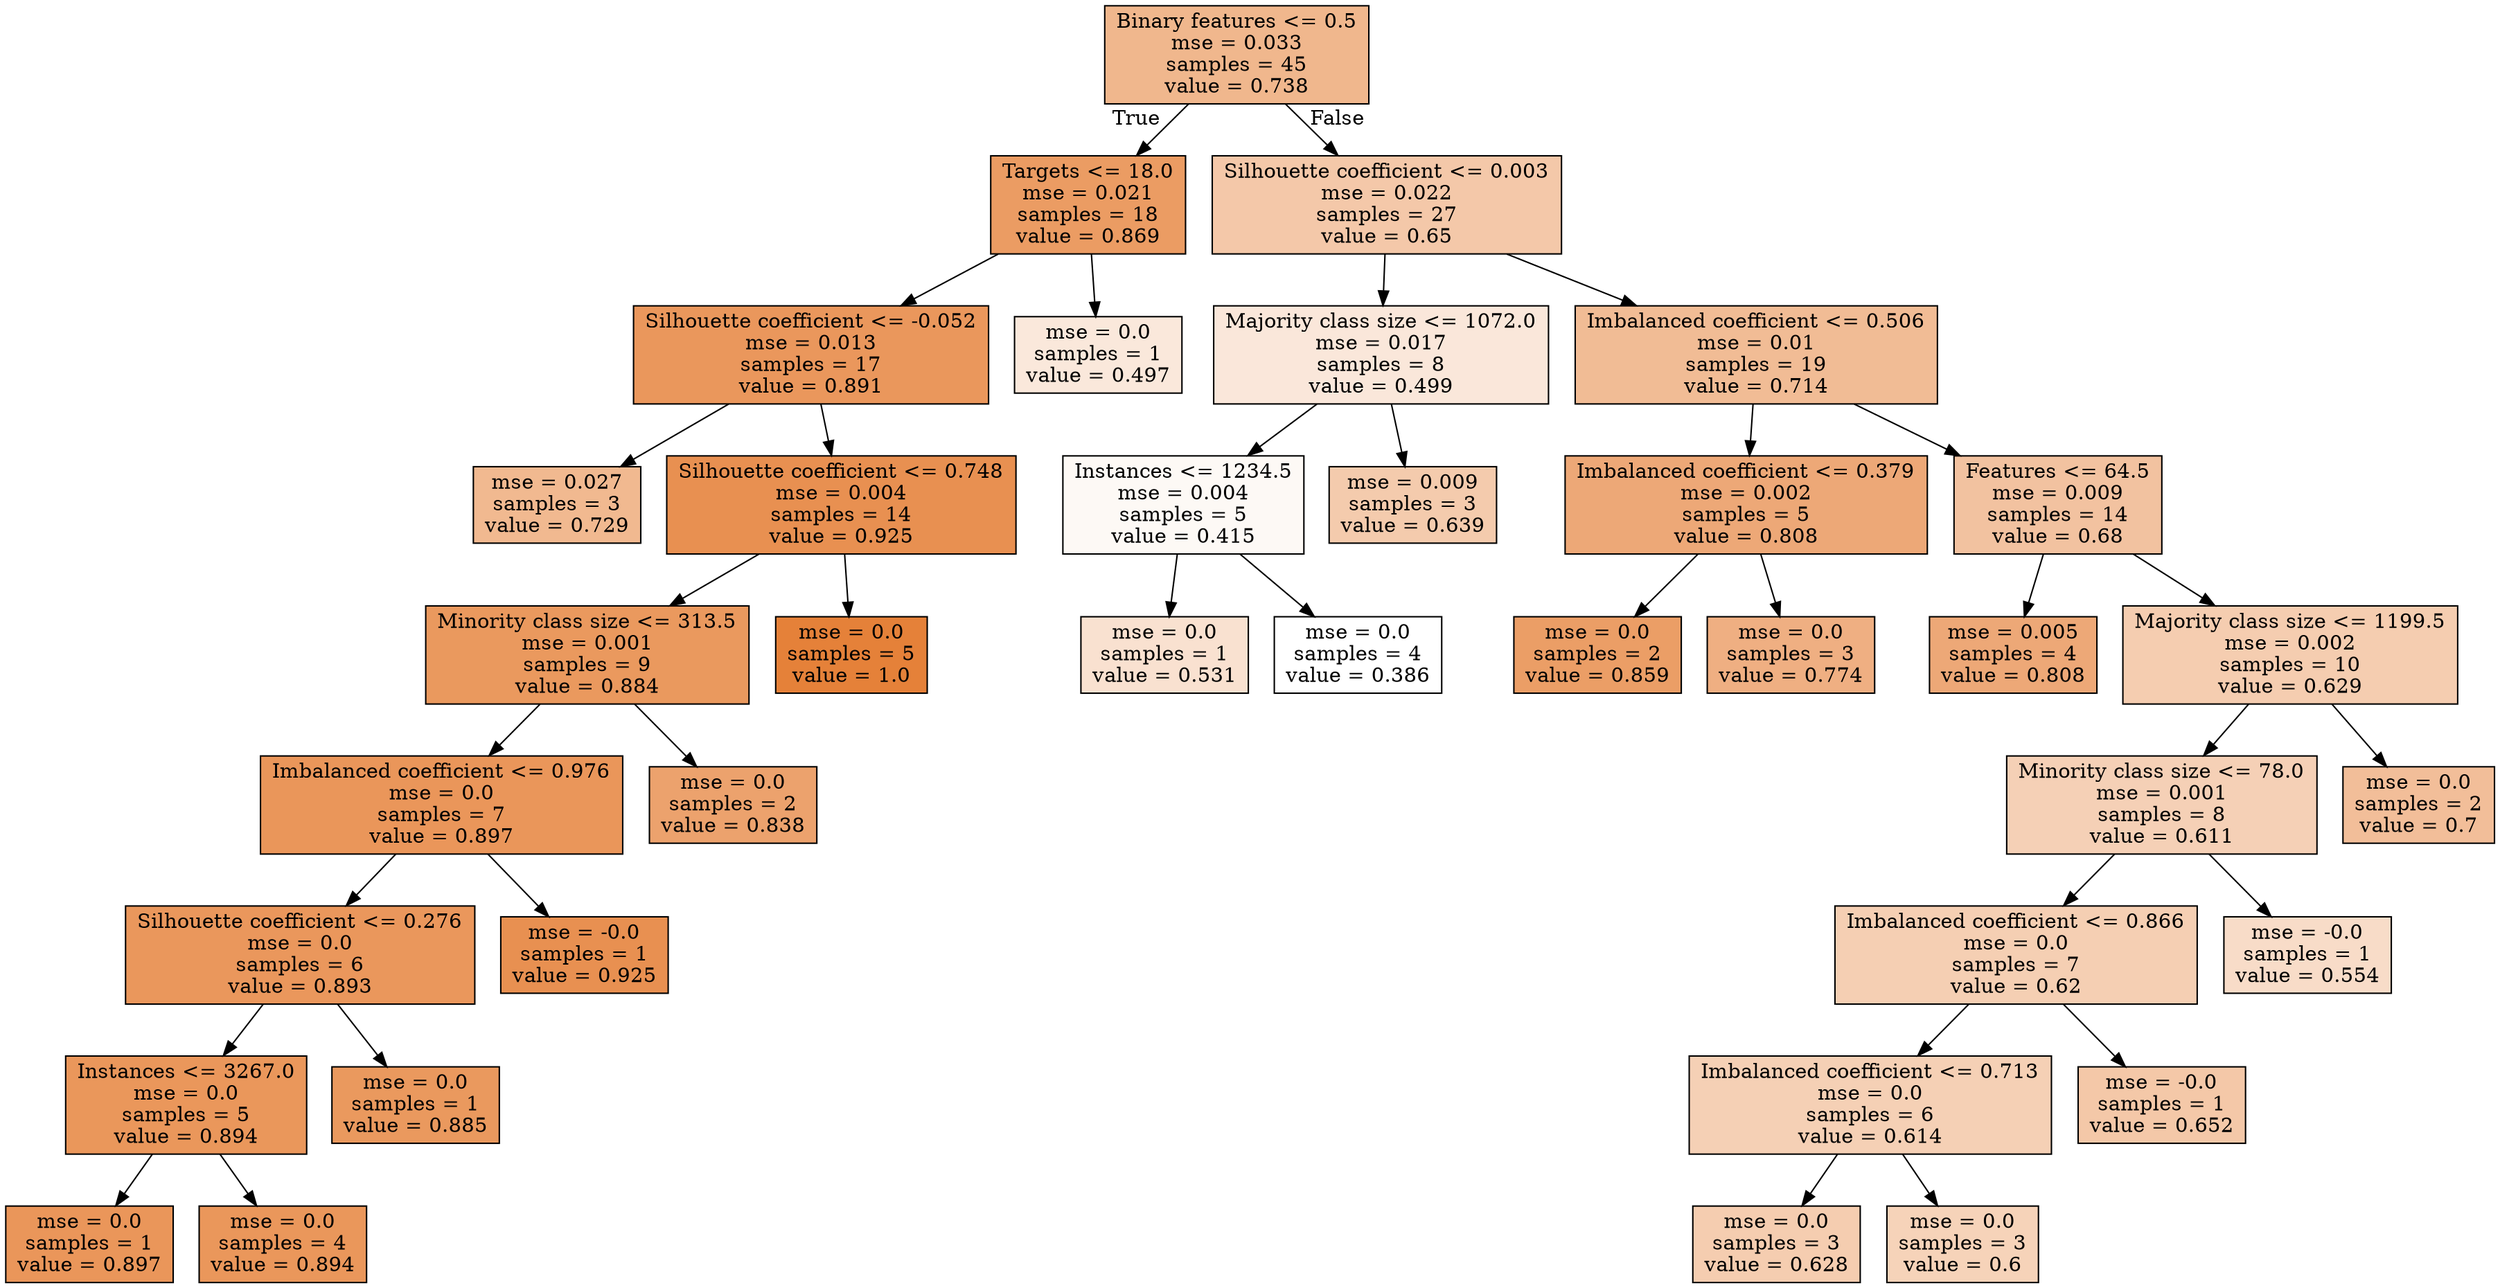 digraph Tree {
node [shape=box, style="filled", color="black"] ;
0 [label="Binary features <= 0.5\nmse = 0.033\nsamples = 45\nvalue = 0.738", fillcolor="#e5813992"] ;
1 [label="Targets <= 18.0\nmse = 0.021\nsamples = 18\nvalue = 0.869", fillcolor="#e58139c9"] ;
0 -> 1 [labeldistance=2.5, labelangle=45, headlabel="True"] ;
2 [label="Silhouette coefficient <= -0.052\nmse = 0.013\nsamples = 17\nvalue = 0.891", fillcolor="#e58139d2"] ;
1 -> 2 ;
3 [label="mse = 0.027\nsamples = 3\nvalue = 0.729", fillcolor="#e581398e"] ;
2 -> 3 ;
4 [label="Silhouette coefficient <= 0.748\nmse = 0.004\nsamples = 14\nvalue = 0.925", fillcolor="#e58139e0"] ;
2 -> 4 ;
5 [label="Minority class size <= 313.5\nmse = 0.001\nsamples = 9\nvalue = 0.884", fillcolor="#e58139cf"] ;
4 -> 5 ;
6 [label="Imbalanced coefficient <= 0.976\nmse = 0.0\nsamples = 7\nvalue = 0.897", fillcolor="#e58139d4"] ;
5 -> 6 ;
7 [label="Silhouette coefficient <= 0.276\nmse = 0.0\nsamples = 6\nvalue = 0.893", fillcolor="#e58139d2"] ;
6 -> 7 ;
8 [label="Instances <= 3267.0\nmse = 0.0\nsamples = 5\nvalue = 0.894", fillcolor="#e58139d3"] ;
7 -> 8 ;
9 [label="mse = 0.0\nsamples = 1\nvalue = 0.897", fillcolor="#e58139d4"] ;
8 -> 9 ;
10 [label="mse = 0.0\nsamples = 4\nvalue = 0.894", fillcolor="#e58139d3"] ;
8 -> 10 ;
11 [label="mse = 0.0\nsamples = 1\nvalue = 0.885", fillcolor="#e58139cf"] ;
7 -> 11 ;
12 [label="mse = -0.0\nsamples = 1\nvalue = 0.925", fillcolor="#e58139e0"] ;
6 -> 12 ;
13 [label="mse = 0.0\nsamples = 2\nvalue = 0.838", fillcolor="#e58139bc"] ;
5 -> 13 ;
14 [label="mse = 0.0\nsamples = 5\nvalue = 1.0", fillcolor="#e58139ff"] ;
4 -> 14 ;
15 [label="mse = 0.0\nsamples = 1\nvalue = 0.497", fillcolor="#e581392e"] ;
1 -> 15 ;
16 [label="Silhouette coefficient <= 0.003\nmse = 0.022\nsamples = 27\nvalue = 0.65", fillcolor="#e581396e"] ;
0 -> 16 [labeldistance=2.5, labelangle=-45, headlabel="False"] ;
17 [label="Majority class size <= 1072.0\nmse = 0.017\nsamples = 8\nvalue = 0.499", fillcolor="#e581392f"] ;
16 -> 17 ;
18 [label="Instances <= 1234.5\nmse = 0.004\nsamples = 5\nvalue = 0.415", fillcolor="#e581390c"] ;
17 -> 18 ;
19 [label="mse = 0.0\nsamples = 1\nvalue = 0.531", fillcolor="#e581393c"] ;
18 -> 19 ;
20 [label="mse = 0.0\nsamples = 4\nvalue = 0.386", fillcolor="#e5813900"] ;
18 -> 20 ;
21 [label="mse = 0.009\nsamples = 3\nvalue = 0.639", fillcolor="#e5813969"] ;
17 -> 21 ;
22 [label="Imbalanced coefficient <= 0.506\nmse = 0.01\nsamples = 19\nvalue = 0.714", fillcolor="#e5813988"] ;
16 -> 22 ;
23 [label="Imbalanced coefficient <= 0.379\nmse = 0.002\nsamples = 5\nvalue = 0.808", fillcolor="#e58139af"] ;
22 -> 23 ;
24 [label="mse = 0.0\nsamples = 2\nvalue = 0.859", fillcolor="#e58139c4"] ;
23 -> 24 ;
25 [label="mse = 0.0\nsamples = 3\nvalue = 0.774", fillcolor="#e58139a1"] ;
23 -> 25 ;
26 [label="Features <= 64.5\nmse = 0.009\nsamples = 14\nvalue = 0.68", fillcolor="#e581397a"] ;
22 -> 26 ;
27 [label="mse = 0.005\nsamples = 4\nvalue = 0.808", fillcolor="#e58139af"] ;
26 -> 27 ;
28 [label="Majority class size <= 1199.5\nmse = 0.002\nsamples = 10\nvalue = 0.629", fillcolor="#e5813965"] ;
26 -> 28 ;
29 [label="Minority class size <= 78.0\nmse = 0.001\nsamples = 8\nvalue = 0.611", fillcolor="#e581395e"] ;
28 -> 29 ;
30 [label="Imbalanced coefficient <= 0.866\nmse = 0.0\nsamples = 7\nvalue = 0.62", fillcolor="#e5813961"] ;
29 -> 30 ;
31 [label="Imbalanced coefficient <= 0.713\nmse = 0.0\nsamples = 6\nvalue = 0.614", fillcolor="#e581395f"] ;
30 -> 31 ;
32 [label="mse = 0.0\nsamples = 3\nvalue = 0.628", fillcolor="#e5813965"] ;
31 -> 32 ;
33 [label="mse = 0.0\nsamples = 3\nvalue = 0.6", fillcolor="#e5813959"] ;
31 -> 33 ;
34 [label="mse = -0.0\nsamples = 1\nvalue = 0.652", fillcolor="#e581396f"] ;
30 -> 34 ;
35 [label="mse = -0.0\nsamples = 1\nvalue = 0.554", fillcolor="#e5813946"] ;
29 -> 35 ;
36 [label="mse = 0.0\nsamples = 2\nvalue = 0.7", fillcolor="#e5813983"] ;
28 -> 36 ;
}